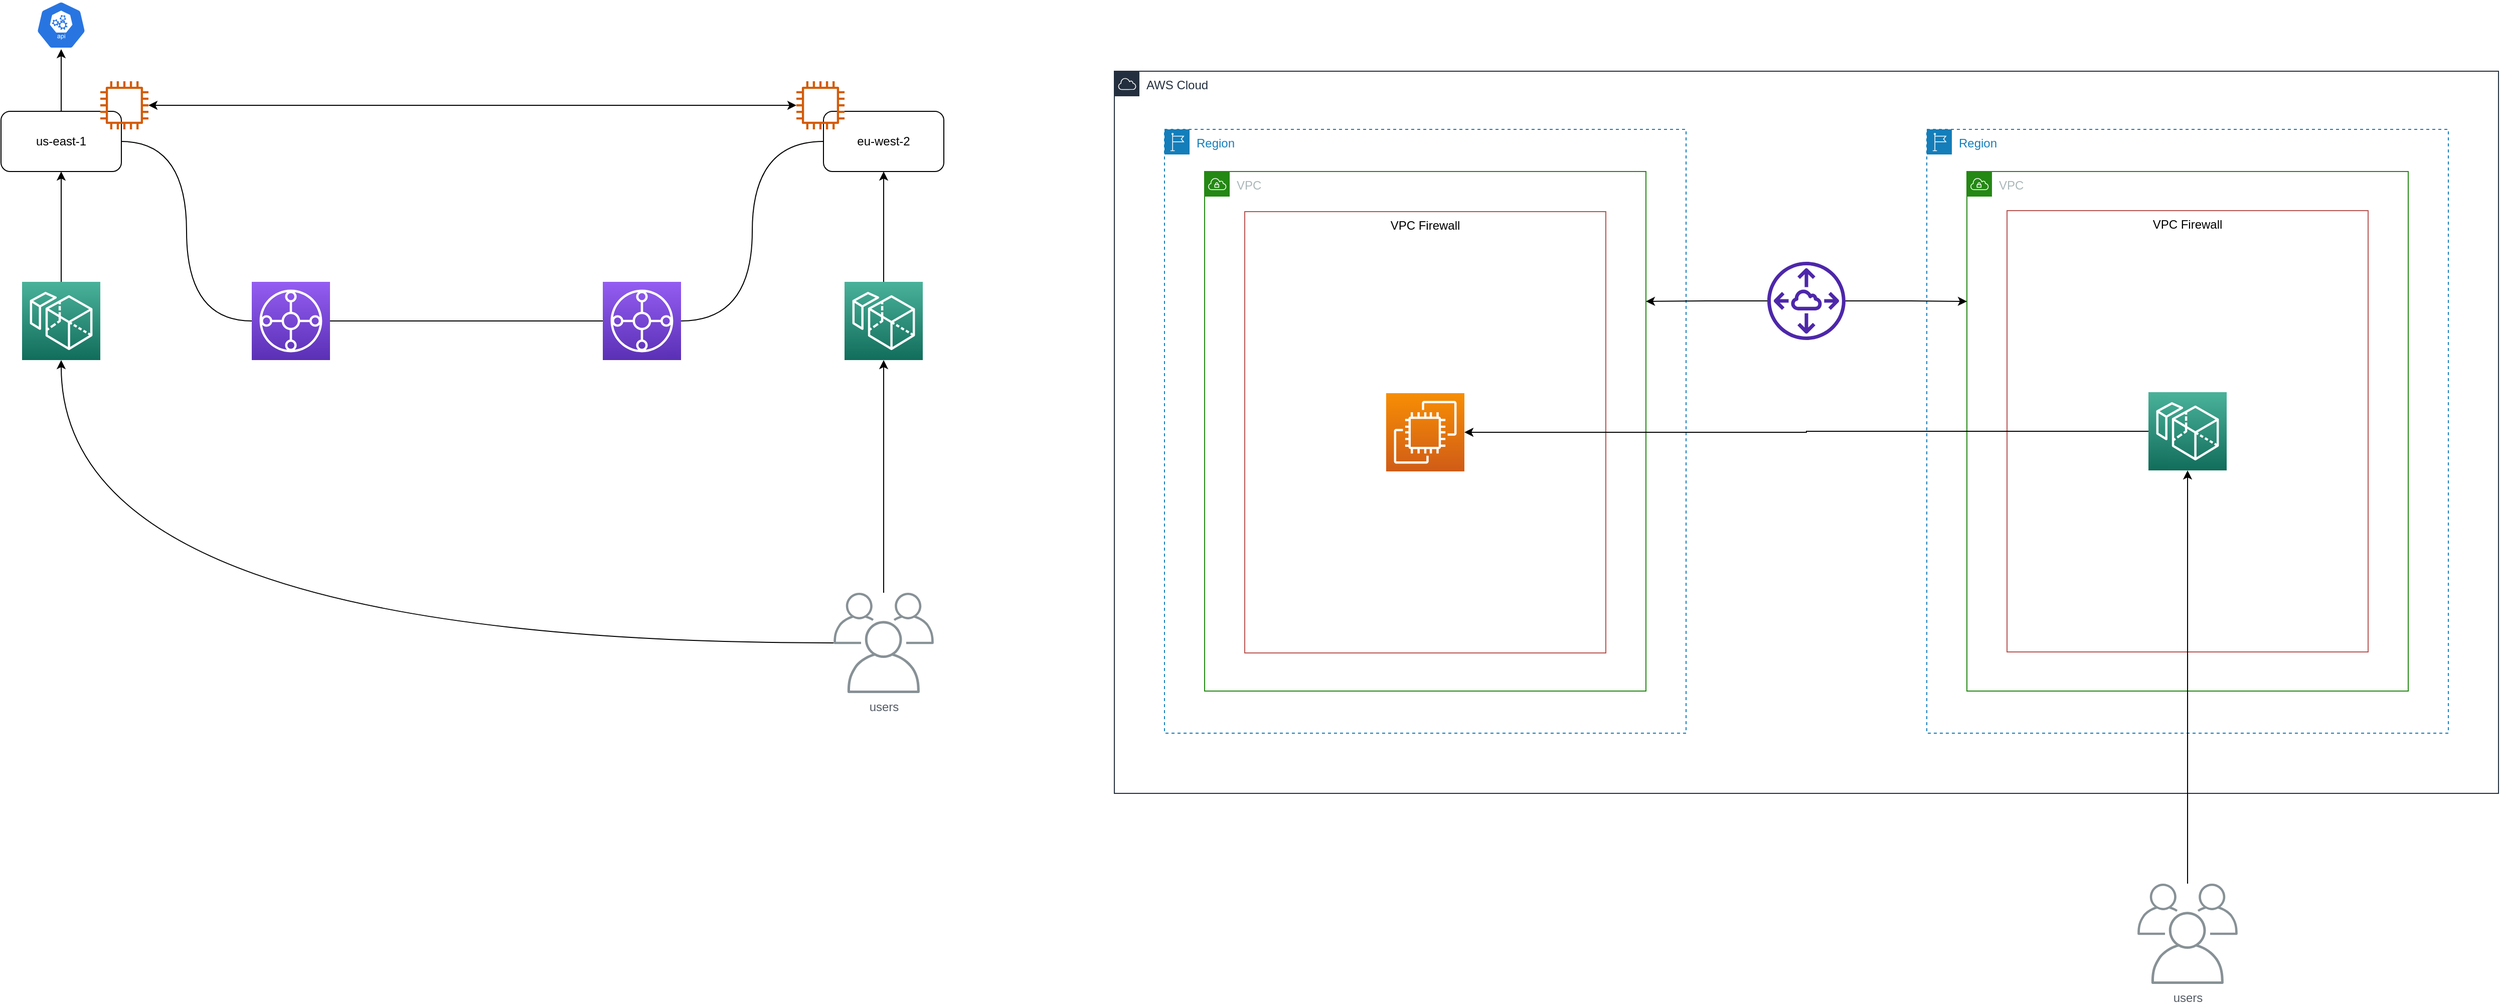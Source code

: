 <mxfile version="16.2.3" type="github">
  <diagram id="3tjEcPHkUMHYJz9J_DOa" name="Page-1">
    <mxGraphModel dx="2037" dy="1096" grid="1" gridSize="10" guides="1" tooltips="1" connect="1" arrows="1" fold="1" page="1" pageScale="1" pageWidth="4000" pageHeight="2000" math="0" shadow="0">
      <root>
        <mxCell id="0" />
        <mxCell id="1" parent="0" />
        <mxCell id="UjUp_m7G3NTL6HbAY7-9-1" value="" style="sketch=0;points=[[0,0,0],[0.25,0,0],[0.5,0,0],[0.75,0,0],[1,0,0],[0,1,0],[0.25,1,0],[0.5,1,0],[0.75,1,0],[1,1,0],[0,0.25,0],[0,0.5,0],[0,0.75,0],[1,0.25,0],[1,0.5,0],[1,0.75,0]];outlineConnect=0;fontColor=#232F3E;gradientColor=#945DF2;gradientDirection=north;fillColor=#5A30B5;strokeColor=#ffffff;dashed=0;verticalLabelPosition=bottom;verticalAlign=top;align=center;html=1;fontSize=12;fontStyle=0;aspect=fixed;shape=mxgraph.aws4.resourceIcon;resIcon=mxgraph.aws4.transit_gateway;" vertex="1" parent="1">
          <mxGeometry x="410" y="350" width="78" height="78" as="geometry" />
        </mxCell>
        <mxCell id="UjUp_m7G3NTL6HbAY7-9-11" style="edgeStyle=orthogonalEdgeStyle;rounded=0;orthogonalLoop=1;jettySize=auto;html=1;entryX=0.5;entryY=1;entryDx=0;entryDy=0;entryPerimeter=0;startArrow=none;startFill=0;endArrow=classic;endFill=1;" edge="1" parent="1" source="UjUp_m7G3NTL6HbAY7-9-2" target="UjUp_m7G3NTL6HbAY7-9-10">
          <mxGeometry relative="1" as="geometry" />
        </mxCell>
        <mxCell id="UjUp_m7G3NTL6HbAY7-9-24" style="edgeStyle=orthogonalEdgeStyle;curved=1;orthogonalLoop=1;jettySize=auto;html=1;entryX=0;entryY=0.5;entryDx=0;entryDy=0;entryPerimeter=0;startArrow=none;startFill=0;endArrow=none;endFill=0;" edge="1" parent="1" source="UjUp_m7G3NTL6HbAY7-9-2" target="UjUp_m7G3NTL6HbAY7-9-1">
          <mxGeometry relative="1" as="geometry" />
        </mxCell>
        <mxCell id="UjUp_m7G3NTL6HbAY7-9-2" value="us-east-1" style="rounded=1;whiteSpace=wrap;html=1;" vertex="1" parent="1">
          <mxGeometry x="160" y="180" width="120" height="60" as="geometry" />
        </mxCell>
        <mxCell id="UjUp_m7G3NTL6HbAY7-9-23" style="edgeStyle=orthogonalEdgeStyle;curved=1;orthogonalLoop=1;jettySize=auto;html=1;entryX=1;entryY=0.5;entryDx=0;entryDy=0;entryPerimeter=0;startArrow=none;startFill=0;endArrow=none;endFill=0;" edge="1" parent="1" source="UjUp_m7G3NTL6HbAY7-9-3" target="UjUp_m7G3NTL6HbAY7-9-4">
          <mxGeometry relative="1" as="geometry" />
        </mxCell>
        <mxCell id="UjUp_m7G3NTL6HbAY7-9-3" value="eu-west-2" style="rounded=1;whiteSpace=wrap;html=1;" vertex="1" parent="1">
          <mxGeometry x="980" y="180" width="120" height="60" as="geometry" />
        </mxCell>
        <mxCell id="UjUp_m7G3NTL6HbAY7-9-26" value="" style="edgeStyle=orthogonalEdgeStyle;curved=1;orthogonalLoop=1;jettySize=auto;html=1;startArrow=none;startFill=0;endArrow=none;endFill=0;entryX=1;entryY=0.5;entryDx=0;entryDy=0;entryPerimeter=0;" edge="1" parent="1" source="UjUp_m7G3NTL6HbAY7-9-4" target="UjUp_m7G3NTL6HbAY7-9-1">
          <mxGeometry relative="1" as="geometry">
            <mxPoint x="680" y="389" as="targetPoint" />
          </mxGeometry>
        </mxCell>
        <mxCell id="UjUp_m7G3NTL6HbAY7-9-4" value="" style="sketch=0;points=[[0,0,0],[0.25,0,0],[0.5,0,0],[0.75,0,0],[1,0,0],[0,1,0],[0.25,1,0],[0.5,1,0],[0.75,1,0],[1,1,0],[0,0.25,0],[0,0.5,0],[0,0.75,0],[1,0.25,0],[1,0.5,0],[1,0.75,0]];outlineConnect=0;fontColor=#232F3E;gradientColor=#945DF2;gradientDirection=north;fillColor=#5A30B5;strokeColor=#ffffff;dashed=0;verticalLabelPosition=bottom;verticalAlign=top;align=center;html=1;fontSize=12;fontStyle=0;aspect=fixed;shape=mxgraph.aws4.resourceIcon;resIcon=mxgraph.aws4.transit_gateway;" vertex="1" parent="1">
          <mxGeometry x="760" y="350" width="78" height="78" as="geometry" />
        </mxCell>
        <mxCell id="UjUp_m7G3NTL6HbAY7-9-9" style="edgeStyle=orthogonalEdgeStyle;rounded=0;orthogonalLoop=1;jettySize=auto;html=1;endArrow=classic;endFill=1;startArrow=none;startFill=0;" edge="1" parent="1" source="UjUp_m7G3NTL6HbAY7-9-8" target="UjUp_m7G3NTL6HbAY7-9-3">
          <mxGeometry relative="1" as="geometry" />
        </mxCell>
        <mxCell id="UjUp_m7G3NTL6HbAY7-9-8" value="" style="sketch=0;points=[[0,0,0],[0.25,0,0],[0.5,0,0],[0.75,0,0],[1,0,0],[0,1,0],[0.25,1,0],[0.5,1,0],[0.75,1,0],[1,1,0],[0,0.25,0],[0,0.5,0],[0,0.75,0],[1,0.25,0],[1,0.5,0],[1,0.75,0]];outlineConnect=0;fontColor=#232F3E;gradientColor=#4AB29A;gradientDirection=north;fillColor=#116D5B;strokeColor=#ffffff;dashed=0;verticalLabelPosition=bottom;verticalAlign=top;align=center;html=1;fontSize=12;fontStyle=0;aspect=fixed;shape=mxgraph.aws4.resourceIcon;resIcon=mxgraph.aws4.workspaces;" vertex="1" parent="1">
          <mxGeometry x="1001" y="350" width="78" height="78" as="geometry" />
        </mxCell>
        <mxCell id="UjUp_m7G3NTL6HbAY7-9-10" value="" style="sketch=0;html=1;dashed=0;whitespace=wrap;fillColor=#2875E2;strokeColor=#ffffff;points=[[0.005,0.63,0],[0.1,0.2,0],[0.9,0.2,0],[0.5,0,0],[0.995,0.63,0],[0.72,0.99,0],[0.5,1,0],[0.28,0.99,0]];shape=mxgraph.kubernetes.icon;prIcon=api" vertex="1" parent="1">
          <mxGeometry x="195" y="70" width="50" height="48" as="geometry" />
        </mxCell>
        <mxCell id="UjUp_m7G3NTL6HbAY7-9-16" value="" style="edgeStyle=orthogonalEdgeStyle;curved=1;orthogonalLoop=1;jettySize=auto;html=1;startArrow=none;startFill=0;endArrow=classic;endFill=1;" edge="1" parent="1" source="UjUp_m7G3NTL6HbAY7-9-12" target="UjUp_m7G3NTL6HbAY7-9-2">
          <mxGeometry relative="1" as="geometry" />
        </mxCell>
        <mxCell id="UjUp_m7G3NTL6HbAY7-9-12" value="" style="sketch=0;points=[[0,0,0],[0.25,0,0],[0.5,0,0],[0.75,0,0],[1,0,0],[0,1,0],[0.25,1,0],[0.5,1,0],[0.75,1,0],[1,1,0],[0,0.25,0],[0,0.5,0],[0,0.75,0],[1,0.25,0],[1,0.5,0],[1,0.75,0]];outlineConnect=0;fontColor=#232F3E;gradientColor=#4AB29A;gradientDirection=north;fillColor=#116D5B;strokeColor=#ffffff;dashed=0;verticalLabelPosition=bottom;verticalAlign=top;align=center;html=1;fontSize=12;fontStyle=0;aspect=fixed;shape=mxgraph.aws4.resourceIcon;resIcon=mxgraph.aws4.workspaces;" vertex="1" parent="1">
          <mxGeometry x="181" y="350" width="78" height="78" as="geometry" />
        </mxCell>
        <mxCell id="UjUp_m7G3NTL6HbAY7-9-15" style="edgeStyle=orthogonalEdgeStyle;orthogonalLoop=1;jettySize=auto;html=1;entryX=0.5;entryY=1;entryDx=0;entryDy=0;entryPerimeter=0;startArrow=none;startFill=0;endArrow=classic;endFill=1;curved=1;" edge="1" parent="1" source="UjUp_m7G3NTL6HbAY7-9-14" target="UjUp_m7G3NTL6HbAY7-9-12">
          <mxGeometry relative="1" as="geometry" />
        </mxCell>
        <mxCell id="UjUp_m7G3NTL6HbAY7-9-17" style="edgeStyle=orthogonalEdgeStyle;curved=1;orthogonalLoop=1;jettySize=auto;html=1;entryX=0.5;entryY=1;entryDx=0;entryDy=0;entryPerimeter=0;startArrow=none;startFill=0;endArrow=classic;endFill=1;" edge="1" parent="1" source="UjUp_m7G3NTL6HbAY7-9-14" target="UjUp_m7G3NTL6HbAY7-9-8">
          <mxGeometry relative="1" as="geometry" />
        </mxCell>
        <mxCell id="UjUp_m7G3NTL6HbAY7-9-14" value="users" style="sketch=0;outlineConnect=0;gradientColor=none;fontColor=#545B64;strokeColor=none;fillColor=#879196;dashed=0;verticalLabelPosition=bottom;verticalAlign=top;align=center;html=1;fontSize=12;fontStyle=0;aspect=fixed;shape=mxgraph.aws4.illustration_users;pointerEvents=1" vertex="1" parent="1">
          <mxGeometry x="990" y="660" width="100" height="100" as="geometry" />
        </mxCell>
        <mxCell id="UjUp_m7G3NTL6HbAY7-9-22" style="edgeStyle=orthogonalEdgeStyle;curved=1;orthogonalLoop=1;jettySize=auto;html=1;startArrow=classic;startFill=1;endArrow=classic;endFill=1;" edge="1" parent="1" source="UjUp_m7G3NTL6HbAY7-9-19" target="UjUp_m7G3NTL6HbAY7-9-20">
          <mxGeometry relative="1" as="geometry" />
        </mxCell>
        <mxCell id="UjUp_m7G3NTL6HbAY7-9-19" value="" style="sketch=0;outlineConnect=0;fontColor=#232F3E;gradientColor=none;fillColor=#D45B07;strokeColor=none;dashed=0;verticalLabelPosition=bottom;verticalAlign=top;align=center;html=1;fontSize=12;fontStyle=0;aspect=fixed;pointerEvents=1;shape=mxgraph.aws4.instance2;" vertex="1" parent="1">
          <mxGeometry x="259" y="150" width="48" height="48" as="geometry" />
        </mxCell>
        <mxCell id="UjUp_m7G3NTL6HbAY7-9-20" value="" style="sketch=0;outlineConnect=0;fontColor=#232F3E;gradientColor=none;fillColor=#D45B07;strokeColor=none;dashed=0;verticalLabelPosition=bottom;verticalAlign=top;align=center;html=1;fontSize=12;fontStyle=0;aspect=fixed;pointerEvents=1;shape=mxgraph.aws4.instance2;" vertex="1" parent="1">
          <mxGeometry x="953" y="150" width="48" height="48" as="geometry" />
        </mxCell>
        <mxCell id="UjUp_m7G3NTL6HbAY7-9-28" value="AWS Cloud" style="points=[[0,0],[0.25,0],[0.5,0],[0.75,0],[1,0],[1,0.25],[1,0.5],[1,0.75],[1,1],[0.75,1],[0.5,1],[0.25,1],[0,1],[0,0.75],[0,0.5],[0,0.25]];outlineConnect=0;gradientColor=none;html=1;whiteSpace=wrap;fontSize=12;fontStyle=0;container=1;pointerEvents=0;collapsible=0;recursiveResize=0;shape=mxgraph.aws4.group;grIcon=mxgraph.aws4.group_aws_cloud;strokeColor=#232F3E;fillColor=none;verticalAlign=top;align=left;spacingLeft=30;fontColor=#232F3E;dashed=0;" vertex="1" parent="1">
          <mxGeometry x="1270" y="140" width="1380" height="720" as="geometry" />
        </mxCell>
        <mxCell id="UjUp_m7G3NTL6HbAY7-9-29" value="Region" style="points=[[0,0],[0.25,0],[0.5,0],[0.75,0],[1,0],[1,0.25],[1,0.5],[1,0.75],[1,1],[0.75,1],[0.5,1],[0.25,1],[0,1],[0,0.75],[0,0.5],[0,0.25]];outlineConnect=0;gradientColor=none;html=1;whiteSpace=wrap;fontSize=12;fontStyle=0;container=1;pointerEvents=0;collapsible=0;recursiveResize=0;shape=mxgraph.aws4.group;grIcon=mxgraph.aws4.group_region;strokeColor=#147EBA;fillColor=none;verticalAlign=top;align=left;spacingLeft=30;fontColor=#147EBA;dashed=1;" vertex="1" parent="UjUp_m7G3NTL6HbAY7-9-28">
          <mxGeometry x="50" y="58" width="520" height="602" as="geometry" />
        </mxCell>
        <mxCell id="UjUp_m7G3NTL6HbAY7-9-32" value="VPC" style="points=[[0,0],[0.25,0],[0.5,0],[0.75,0],[1,0],[1,0.25],[1,0.5],[1,0.75],[1,1],[0.75,1],[0.5,1],[0.25,1],[0,1],[0,0.75],[0,0.5],[0,0.25]];outlineConnect=0;gradientColor=none;html=1;whiteSpace=wrap;fontSize=12;fontStyle=0;container=1;pointerEvents=0;collapsible=0;recursiveResize=0;shape=mxgraph.aws4.group;grIcon=mxgraph.aws4.group_vpc;strokeColor=#248814;fillColor=none;verticalAlign=top;align=left;spacingLeft=30;fontColor=#AAB7B8;dashed=0;" vertex="1" parent="UjUp_m7G3NTL6HbAY7-9-29">
          <mxGeometry x="40" y="42" width="440" height="518" as="geometry" />
        </mxCell>
        <mxCell id="UjUp_m7G3NTL6HbAY7-9-35" value="VPC Firewall" style="fillColor=none;strokeColor=#b85450;verticalAlign=top;fontStyle=0;" vertex="1" parent="UjUp_m7G3NTL6HbAY7-9-32">
          <mxGeometry x="40" y="40" width="360" height="440" as="geometry" />
        </mxCell>
        <mxCell id="UjUp_m7G3NTL6HbAY7-9-34" value="" style="sketch=0;points=[[0,0,0],[0.25,0,0],[0.5,0,0],[0.75,0,0],[1,0,0],[0,1,0],[0.25,1,0],[0.5,1,0],[0.75,1,0],[1,1,0],[0,0.25,0],[0,0.5,0],[0,0.75,0],[1,0.25,0],[1,0.5,0],[1,0.75,0]];outlineConnect=0;fontColor=#232F3E;gradientColor=#F78E04;gradientDirection=north;fillColor=#D05C17;strokeColor=#ffffff;dashed=0;verticalLabelPosition=bottom;verticalAlign=top;align=center;html=1;fontSize=12;fontStyle=0;aspect=fixed;shape=mxgraph.aws4.resourceIcon;resIcon=mxgraph.aws4.ec2;" vertex="1" parent="UjUp_m7G3NTL6HbAY7-9-32">
          <mxGeometry x="181" y="221" width="78" height="78" as="geometry" />
        </mxCell>
        <mxCell id="UjUp_m7G3NTL6HbAY7-9-30" value="Region" style="points=[[0,0],[0.25,0],[0.5,0],[0.75,0],[1,0],[1,0.25],[1,0.5],[1,0.75],[1,1],[0.75,1],[0.5,1],[0.25,1],[0,1],[0,0.75],[0,0.5],[0,0.25]];outlineConnect=0;gradientColor=none;html=1;whiteSpace=wrap;fontSize=12;fontStyle=0;container=1;pointerEvents=0;collapsible=0;recursiveResize=0;shape=mxgraph.aws4.group;grIcon=mxgraph.aws4.group_region;strokeColor=#147EBA;fillColor=none;verticalAlign=top;align=left;spacingLeft=30;fontColor=#147EBA;dashed=1;" vertex="1" parent="UjUp_m7G3NTL6HbAY7-9-28">
          <mxGeometry x="810" y="58" width="520" height="602" as="geometry" />
        </mxCell>
        <mxCell id="UjUp_m7G3NTL6HbAY7-9-31" value="VPC" style="points=[[0,0],[0.25,0],[0.5,0],[0.75,0],[1,0],[1,0.25],[1,0.5],[1,0.75],[1,1],[0.75,1],[0.5,1],[0.25,1],[0,1],[0,0.75],[0,0.5],[0,0.25]];outlineConnect=0;gradientColor=none;html=1;whiteSpace=wrap;fontSize=12;fontStyle=0;container=1;pointerEvents=0;collapsible=0;recursiveResize=0;shape=mxgraph.aws4.group;grIcon=mxgraph.aws4.group_vpc;strokeColor=#248814;fillColor=none;verticalAlign=top;align=left;spacingLeft=30;fontColor=#AAB7B8;dashed=0;" vertex="1" parent="UjUp_m7G3NTL6HbAY7-9-30">
          <mxGeometry x="40" y="42" width="440" height="518" as="geometry" />
        </mxCell>
        <mxCell id="UjUp_m7G3NTL6HbAY7-9-36" value="VPC Firewall" style="fillColor=none;strokeColor=#b85450;verticalAlign=top;fontStyle=0;" vertex="1" parent="UjUp_m7G3NTL6HbAY7-9-31">
          <mxGeometry x="40" y="39" width="360" height="440" as="geometry" />
        </mxCell>
        <mxCell id="UjUp_m7G3NTL6HbAY7-9-33" value="" style="sketch=0;points=[[0,0,0],[0.25,0,0],[0.5,0,0],[0.75,0,0],[1,0,0],[0,1,0],[0.25,1,0],[0.5,1,0],[0.75,1,0],[1,1,0],[0,0.25,0],[0,0.5,0],[0,0.75,0],[1,0.25,0],[1,0.5,0],[1,0.75,0]];outlineConnect=0;fontColor=#232F3E;gradientColor=#4AB29A;gradientDirection=north;fillColor=#116D5B;strokeColor=#ffffff;dashed=0;verticalLabelPosition=bottom;verticalAlign=top;align=center;html=1;fontSize=12;fontStyle=0;aspect=fixed;shape=mxgraph.aws4.resourceIcon;resIcon=mxgraph.aws4.workspaces;" vertex="1" parent="UjUp_m7G3NTL6HbAY7-9-31">
          <mxGeometry x="181" y="220" width="78" height="78" as="geometry" />
        </mxCell>
        <mxCell id="UjUp_m7G3NTL6HbAY7-9-39" style="edgeStyle=orthogonalEdgeStyle;rounded=0;orthogonalLoop=1;jettySize=auto;html=1;entryX=1;entryY=0.5;entryDx=0;entryDy=0;entryPerimeter=0;startArrow=none;startFill=0;endArrow=classic;endFill=1;" edge="1" parent="UjUp_m7G3NTL6HbAY7-9-28" source="UjUp_m7G3NTL6HbAY7-9-33" target="UjUp_m7G3NTL6HbAY7-9-34">
          <mxGeometry relative="1" as="geometry" />
        </mxCell>
        <mxCell id="UjUp_m7G3NTL6HbAY7-9-44" style="edgeStyle=orthogonalEdgeStyle;rounded=0;orthogonalLoop=1;jettySize=auto;html=1;entryX=1;entryY=0.25;entryDx=0;entryDy=0;startArrow=none;startFill=0;endArrow=classic;endFill=1;" edge="1" parent="UjUp_m7G3NTL6HbAY7-9-28" source="UjUp_m7G3NTL6HbAY7-9-43" target="UjUp_m7G3NTL6HbAY7-9-32">
          <mxGeometry relative="1" as="geometry" />
        </mxCell>
        <mxCell id="UjUp_m7G3NTL6HbAY7-9-45" style="edgeStyle=orthogonalEdgeStyle;rounded=0;orthogonalLoop=1;jettySize=auto;html=1;entryX=0;entryY=0.25;entryDx=0;entryDy=0;startArrow=none;startFill=0;endArrow=classic;endFill=1;" edge="1" parent="UjUp_m7G3NTL6HbAY7-9-28" source="UjUp_m7G3NTL6HbAY7-9-43" target="UjUp_m7G3NTL6HbAY7-9-31">
          <mxGeometry relative="1" as="geometry" />
        </mxCell>
        <mxCell id="UjUp_m7G3NTL6HbAY7-9-43" value="" style="sketch=0;outlineConnect=0;fontColor=#232F3E;gradientColor=none;fillColor=#4D27AA;strokeColor=none;dashed=0;verticalLabelPosition=bottom;verticalAlign=top;align=center;html=1;fontSize=12;fontStyle=0;aspect=fixed;pointerEvents=1;shape=mxgraph.aws4.peering;" vertex="1" parent="UjUp_m7G3NTL6HbAY7-9-28">
          <mxGeometry x="651" y="190" width="78" height="78" as="geometry" />
        </mxCell>
        <mxCell id="UjUp_m7G3NTL6HbAY7-9-37" value="users" style="sketch=0;outlineConnect=0;gradientColor=none;fontColor=#545B64;strokeColor=none;fillColor=#879196;dashed=0;verticalLabelPosition=bottom;verticalAlign=top;align=center;html=1;fontSize=12;fontStyle=0;aspect=fixed;shape=mxgraph.aws4.illustration_users;pointerEvents=1" vertex="1" parent="1">
          <mxGeometry x="2290" y="950" width="100" height="100" as="geometry" />
        </mxCell>
        <mxCell id="UjUp_m7G3NTL6HbAY7-9-38" style="edgeStyle=orthogonalEdgeStyle;orthogonalLoop=1;jettySize=auto;html=1;startArrow=classic;startFill=1;endArrow=none;endFill=0;rounded=0;" edge="1" parent="1" source="UjUp_m7G3NTL6HbAY7-9-33" target="UjUp_m7G3NTL6HbAY7-9-37">
          <mxGeometry relative="1" as="geometry" />
        </mxCell>
      </root>
    </mxGraphModel>
  </diagram>
</mxfile>
